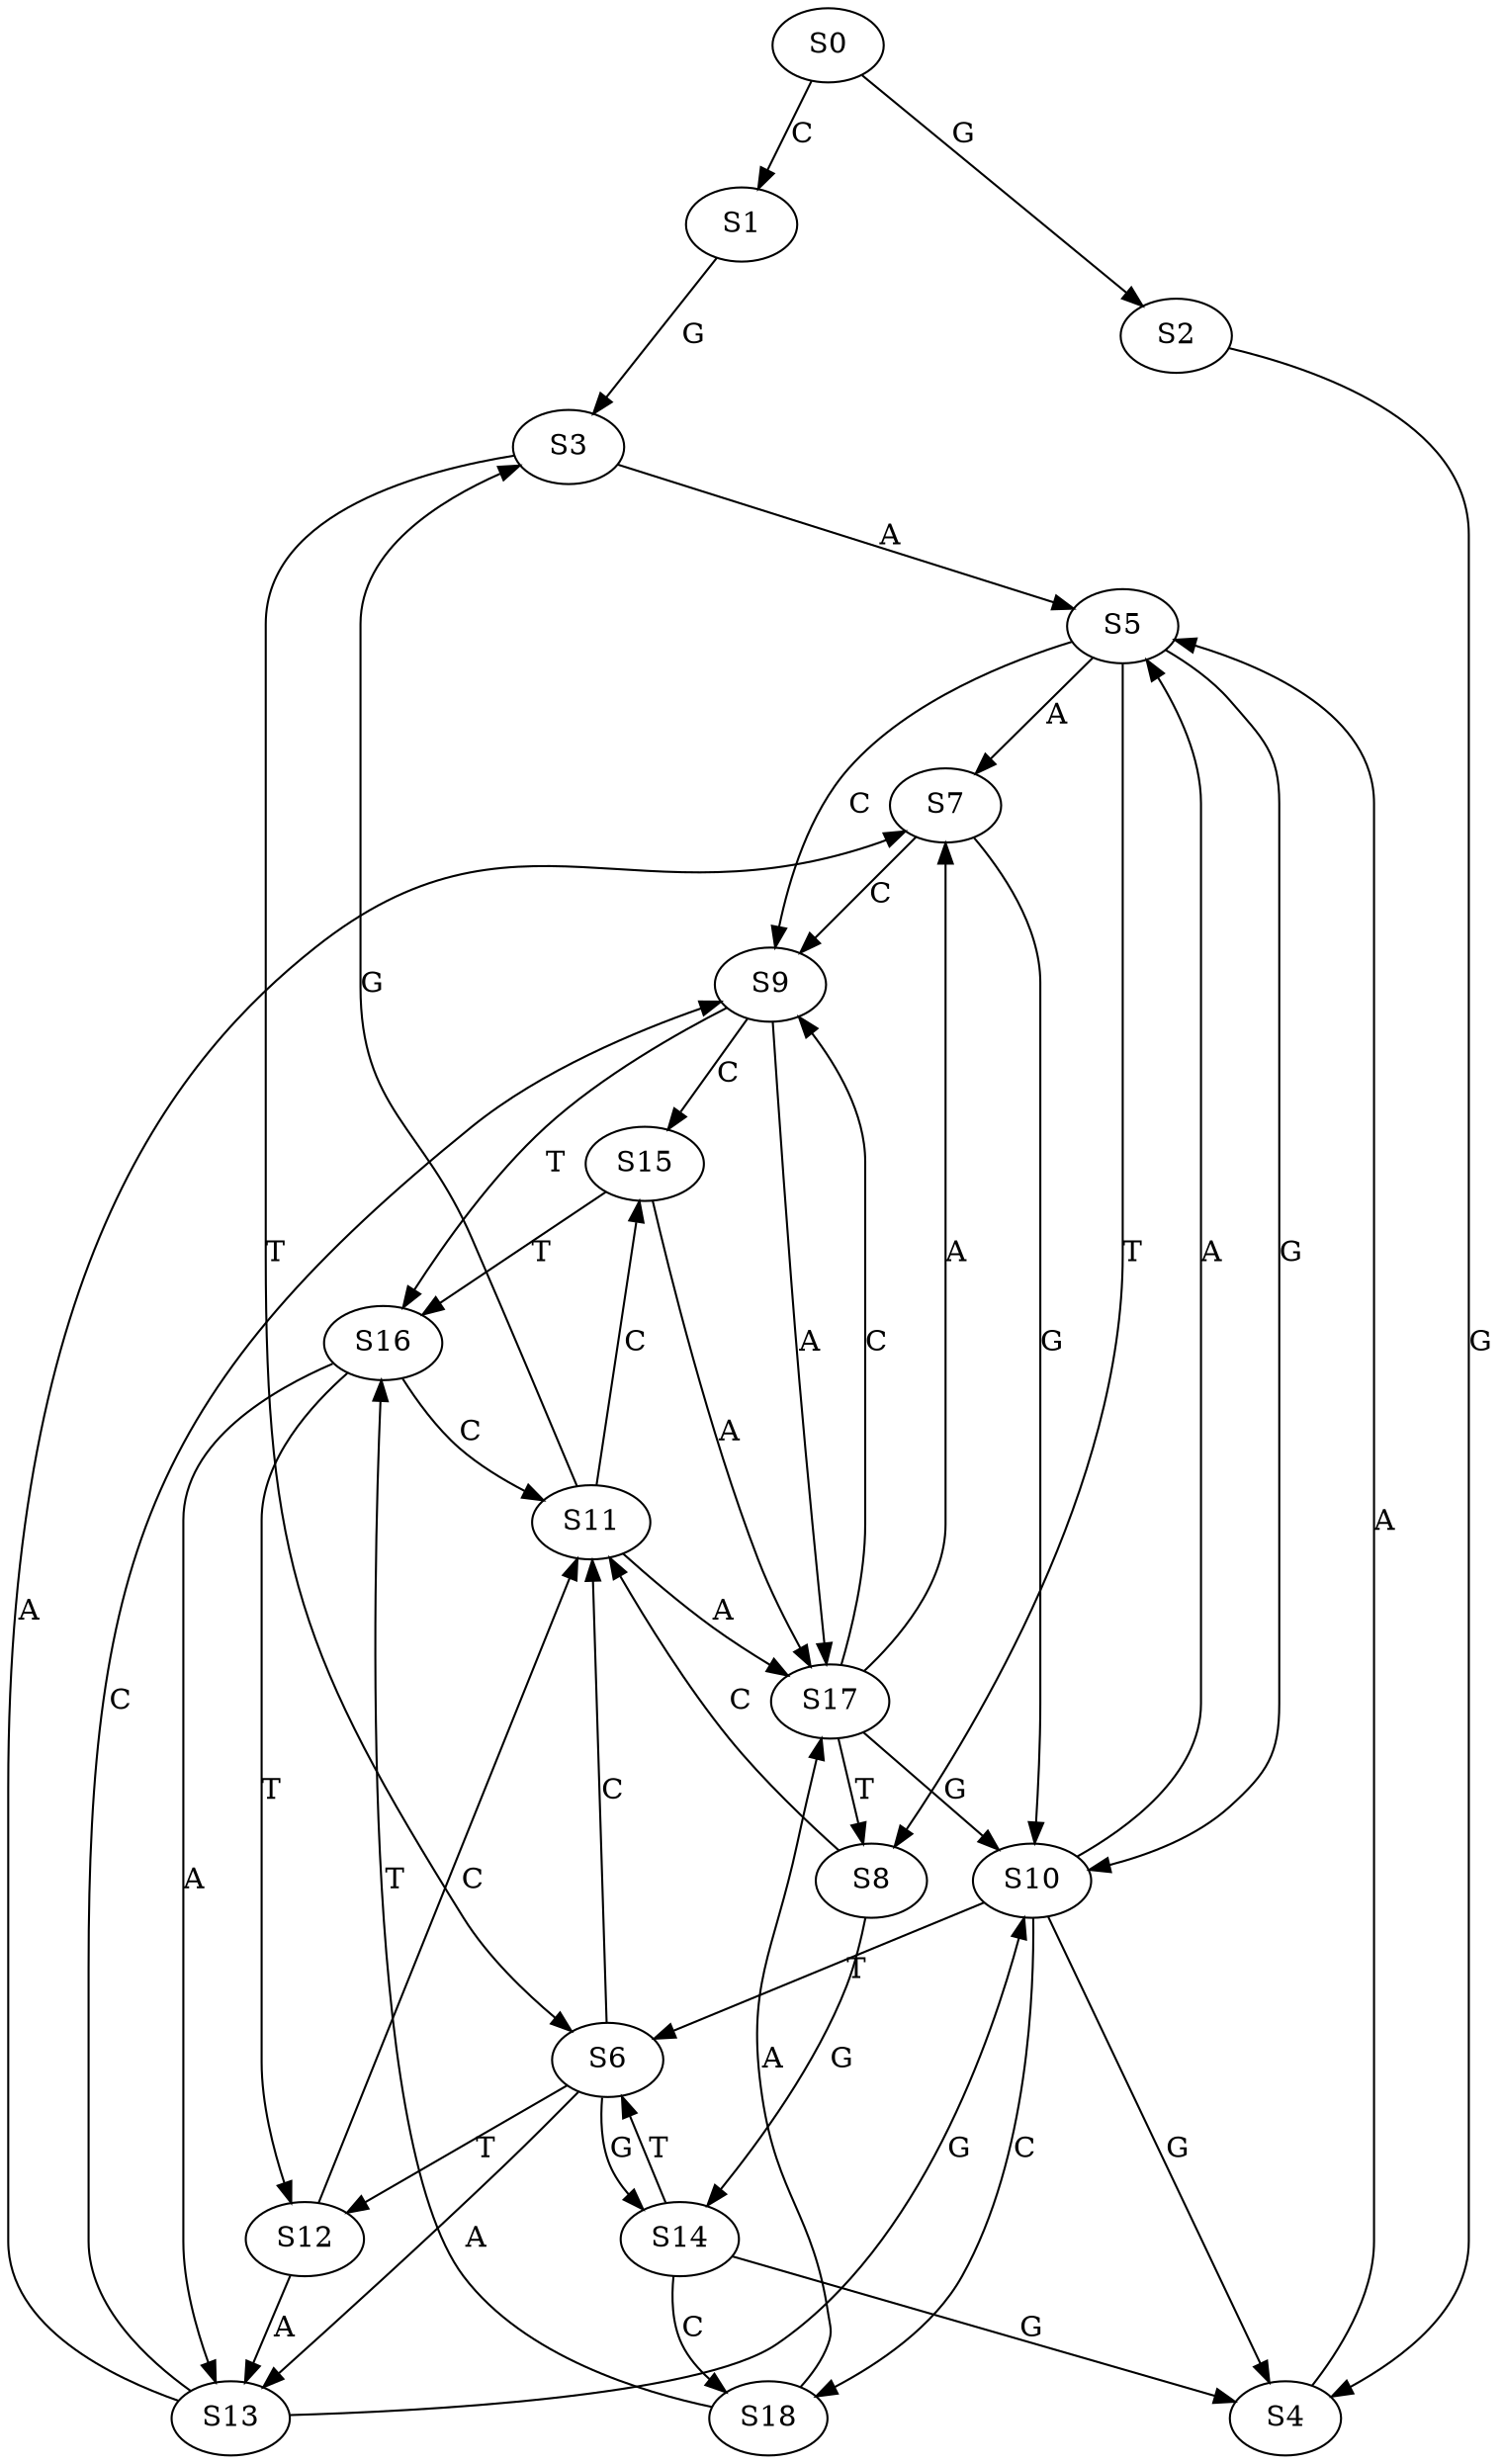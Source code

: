 strict digraph  {
	S0 -> S1 [ label = C ];
	S0 -> S2 [ label = G ];
	S1 -> S3 [ label = G ];
	S2 -> S4 [ label = G ];
	S3 -> S5 [ label = A ];
	S3 -> S6 [ label = T ];
	S4 -> S5 [ label = A ];
	S5 -> S7 [ label = A ];
	S5 -> S8 [ label = T ];
	S5 -> S9 [ label = C ];
	S5 -> S10 [ label = G ];
	S6 -> S11 [ label = C ];
	S6 -> S12 [ label = T ];
	S6 -> S13 [ label = A ];
	S6 -> S14 [ label = G ];
	S7 -> S10 [ label = G ];
	S7 -> S9 [ label = C ];
	S8 -> S14 [ label = G ];
	S8 -> S11 [ label = C ];
	S9 -> S15 [ label = C ];
	S9 -> S16 [ label = T ];
	S9 -> S17 [ label = A ];
	S10 -> S6 [ label = T ];
	S10 -> S18 [ label = C ];
	S10 -> S5 [ label = A ];
	S10 -> S4 [ label = G ];
	S11 -> S17 [ label = A ];
	S11 -> S15 [ label = C ];
	S11 -> S3 [ label = G ];
	S12 -> S13 [ label = A ];
	S12 -> S11 [ label = C ];
	S13 -> S10 [ label = G ];
	S13 -> S9 [ label = C ];
	S13 -> S7 [ label = A ];
	S14 -> S18 [ label = C ];
	S14 -> S4 [ label = G ];
	S14 -> S6 [ label = T ];
	S15 -> S17 [ label = A ];
	S15 -> S16 [ label = T ];
	S16 -> S12 [ label = T ];
	S16 -> S11 [ label = C ];
	S16 -> S13 [ label = A ];
	S17 -> S10 [ label = G ];
	S17 -> S8 [ label = T ];
	S17 -> S7 [ label = A ];
	S17 -> S9 [ label = C ];
	S18 -> S17 [ label = A ];
	S18 -> S16 [ label = T ];
}
